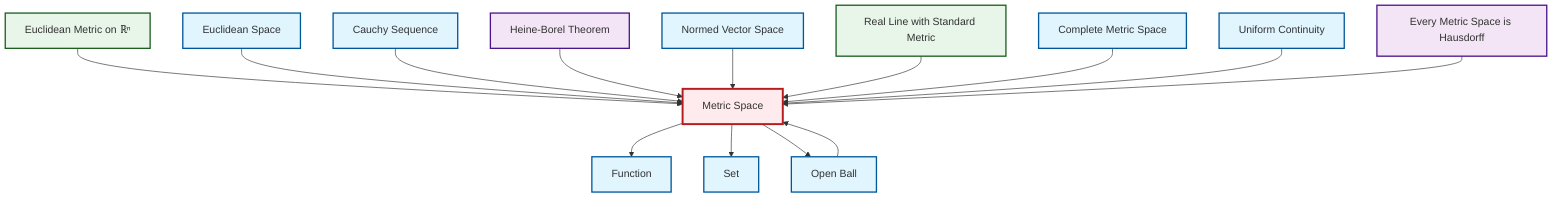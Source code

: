 graph TD
    classDef definition fill:#e1f5fe,stroke:#01579b,stroke-width:2px
    classDef theorem fill:#f3e5f5,stroke:#4a148c,stroke-width:2px
    classDef axiom fill:#fff3e0,stroke:#e65100,stroke-width:2px
    classDef example fill:#e8f5e9,stroke:#1b5e20,stroke-width:2px
    classDef current fill:#ffebee,stroke:#b71c1c,stroke-width:3px
    thm-heine-borel["Heine-Borel Theorem"]:::theorem
    def-complete-metric-space["Complete Metric Space"]:::definition
    def-open-ball["Open Ball"]:::definition
    def-normed-vector-space["Normed Vector Space"]:::definition
    def-uniform-continuity["Uniform Continuity"]:::definition
    ex-real-line-metric["Real Line with Standard Metric"]:::example
    def-cauchy-sequence["Cauchy Sequence"]:::definition
    def-function["Function"]:::definition
    ex-euclidean-metric["Euclidean Metric on ℝⁿ"]:::example
    def-metric-space["Metric Space"]:::definition
    thm-metric-hausdorff["Every Metric Space is Hausdorff"]:::theorem
    def-set["Set"]:::definition
    def-euclidean-space["Euclidean Space"]:::definition
    ex-euclidean-metric --> def-metric-space
    def-euclidean-space --> def-metric-space
    def-cauchy-sequence --> def-metric-space
    def-metric-space --> def-function
    thm-heine-borel --> def-metric-space
    def-normed-vector-space --> def-metric-space
    ex-real-line-metric --> def-metric-space
    def-open-ball --> def-metric-space
    def-metric-space --> def-set
    def-complete-metric-space --> def-metric-space
    def-uniform-continuity --> def-metric-space
    thm-metric-hausdorff --> def-metric-space
    def-metric-space --> def-open-ball
    class def-metric-space current